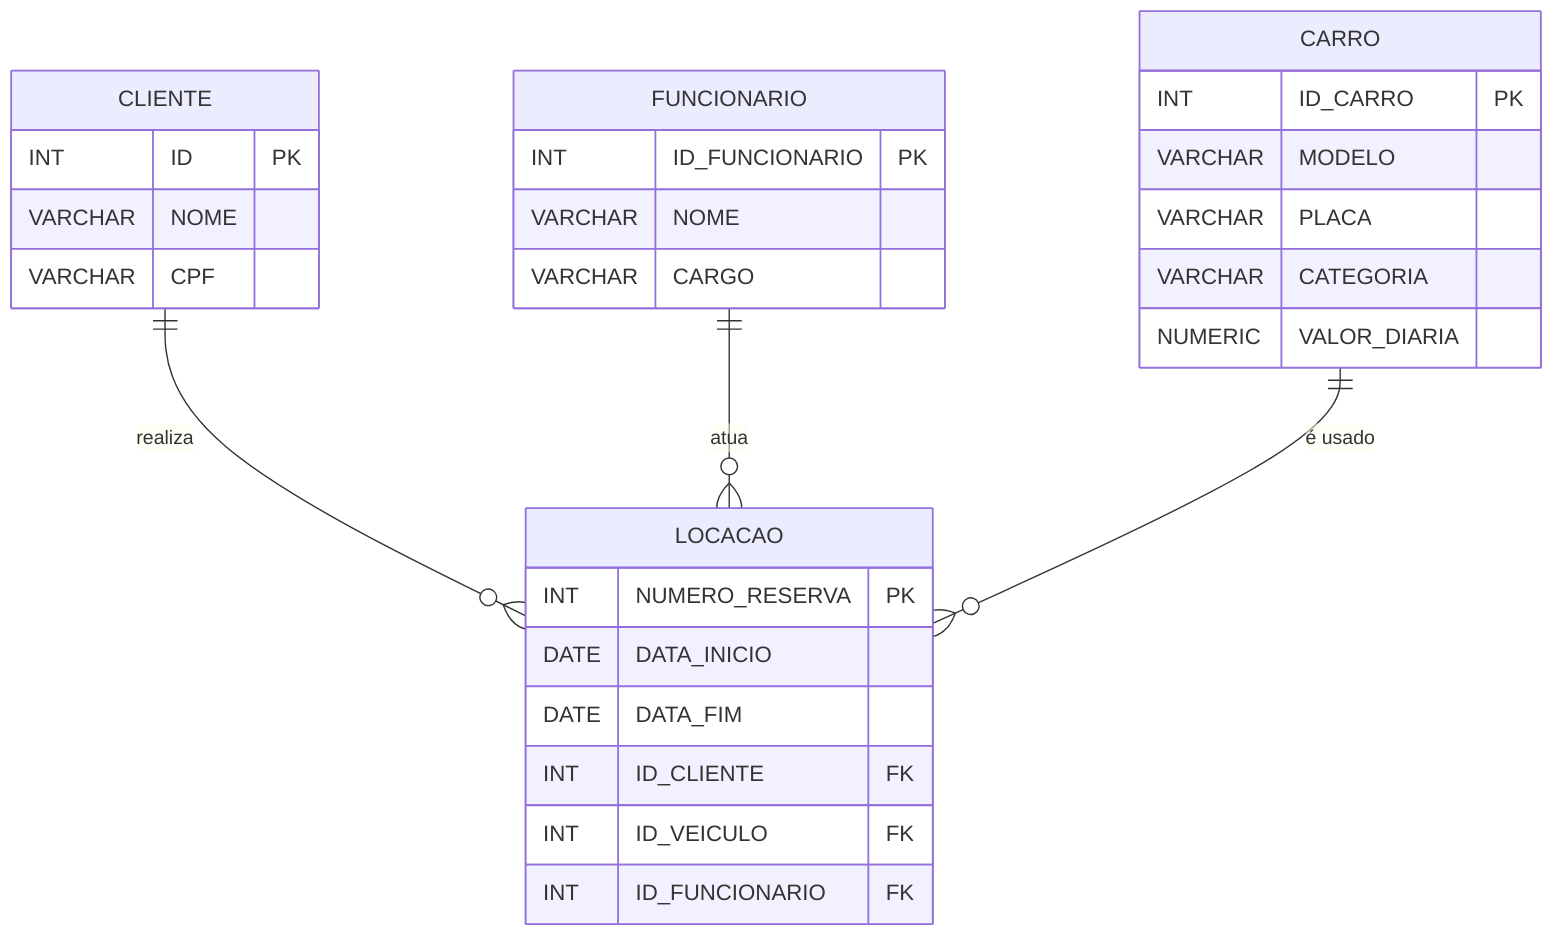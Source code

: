 erDiagram
    CLIENTE {
        INT ID PK
        VARCHAR NOME
        VARCHAR CPF
    }

    FUNCIONARIO {
        INT ID_FUNCIONARIO PK
        VARCHAR NOME
        VARCHAR CARGO
    }

    CARRO {
        INT ID_CARRO PK
        VARCHAR MODELO
        VARCHAR PLACA
        VARCHAR CATEGORIA
        NUMERIC VALOR_DIARIA
    }

    LOCACAO {
        INT NUMERO_RESERVA PK
        DATE DATA_INICIO
        DATE DATA_FIM
        INT ID_CLIENTE FK
        INT ID_VEICULO FK
        INT ID_FUNCIONARIO FK
    }

    CLIENTE ||--o{ LOCACAO : "realiza"
    FUNCIONARIO ||--o{ LOCACAO : "atua "
    CARRO ||--o{ LOCACAO : " é usado"